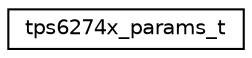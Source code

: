 digraph "Graphical Class Hierarchy"
{
 // LATEX_PDF_SIZE
  edge [fontname="Helvetica",fontsize="10",labelfontname="Helvetica",labelfontsize="10"];
  node [fontname="Helvetica",fontsize="10",shape=record];
  rankdir="LR";
  Node0 [label="tps6274x_params_t",height=0.2,width=0.4,color="black", fillcolor="white", style="filled",URL="$structtps6274x__params__t.html",tooltip="TPS6274x Configuration struct."];
}
